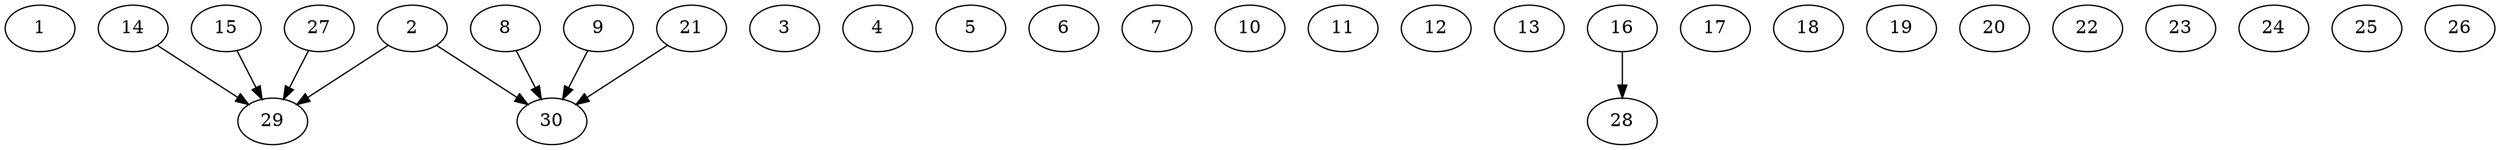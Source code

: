 // DAG automatically generated by daggen at Thu Oct  3 14:04:18 2019
// ./daggen --dot -n 30 --ccr 0.3 --fat 0.9 --regular 0.5 --density 0.5 --mindata 5242880 --maxdata 52428800 
digraph G {
  1 [size="28904107", alpha="0.08", expect_size="8671232"] 
  2 [size="61457067", alpha="0.12", expect_size="18437120"] 
  2 -> 29 [size ="18437120"]
  2 -> 30 [size ="18437120"]
  3 [size="31447040", alpha="0.04", expect_size="9434112"] 
  4 [size="68901547", alpha="0.11", expect_size="20670464"] 
  5 [size="105192107", alpha="0.17", expect_size="31557632"] 
  6 [size="46766080", alpha="0.10", expect_size="14029824"] 
  7 [size="114186240", alpha="0.08", expect_size="34255872"] 
  8 [size="162259627", alpha="0.06", expect_size="48677888"] 
  8 -> 30 [size ="48677888"]
  9 [size="80674133", alpha="0.02", expect_size="24202240"] 
  9 -> 30 [size ="24202240"]
  10 [size="88668160", alpha="0.18", expect_size="26600448"] 
  11 [size="47199573", alpha="0.12", expect_size="14159872"] 
  12 [size="107595093", alpha="0.14", expect_size="32278528"] 
  13 [size="44516693", alpha="0.01", expect_size="13355008"] 
  14 [size="79602347", alpha="0.18", expect_size="23880704"] 
  14 -> 29 [size ="23880704"]
  15 [size="162338133", alpha="0.04", expect_size="48701440"] 
  15 -> 29 [size ="48701440"]
  16 [size="142281387", alpha="0.18", expect_size="42684416"] 
  16 -> 28 [size ="42684416"]
  17 [size="60494507", alpha="0.02", expect_size="18148352"] 
  18 [size="124470613", alpha="0.18", expect_size="37341184"] 
  19 [size="169663147", alpha="0.06", expect_size="50898944"] 
  20 [size="31491413", alpha="0.08", expect_size="9447424"] 
  21 [size="19558400", alpha="0.11", expect_size="5867520"] 
  21 -> 30 [size ="5867520"]
  22 [size="113868800", alpha="0.20", expect_size="34160640"] 
  23 [size="65327787", alpha="0.10", expect_size="19598336"] 
  24 [size="69713920", alpha="0.08", expect_size="20914176"] 
  25 [size="53889707", alpha="0.16", expect_size="16166912"] 
  26 [size="86237867", alpha="0.08", expect_size="25871360"] 
  27 [size="72297813", alpha="0.12", expect_size="21689344"] 
  27 -> 29 [size ="21689344"]
  28 [size="84483413", alpha="0.15", expect_size="25345024"] 
  29 [size="70212267", alpha="0.06", expect_size="21063680"] 
  30 [size="115991893", alpha="0.06", expect_size="34797568"] 
}
